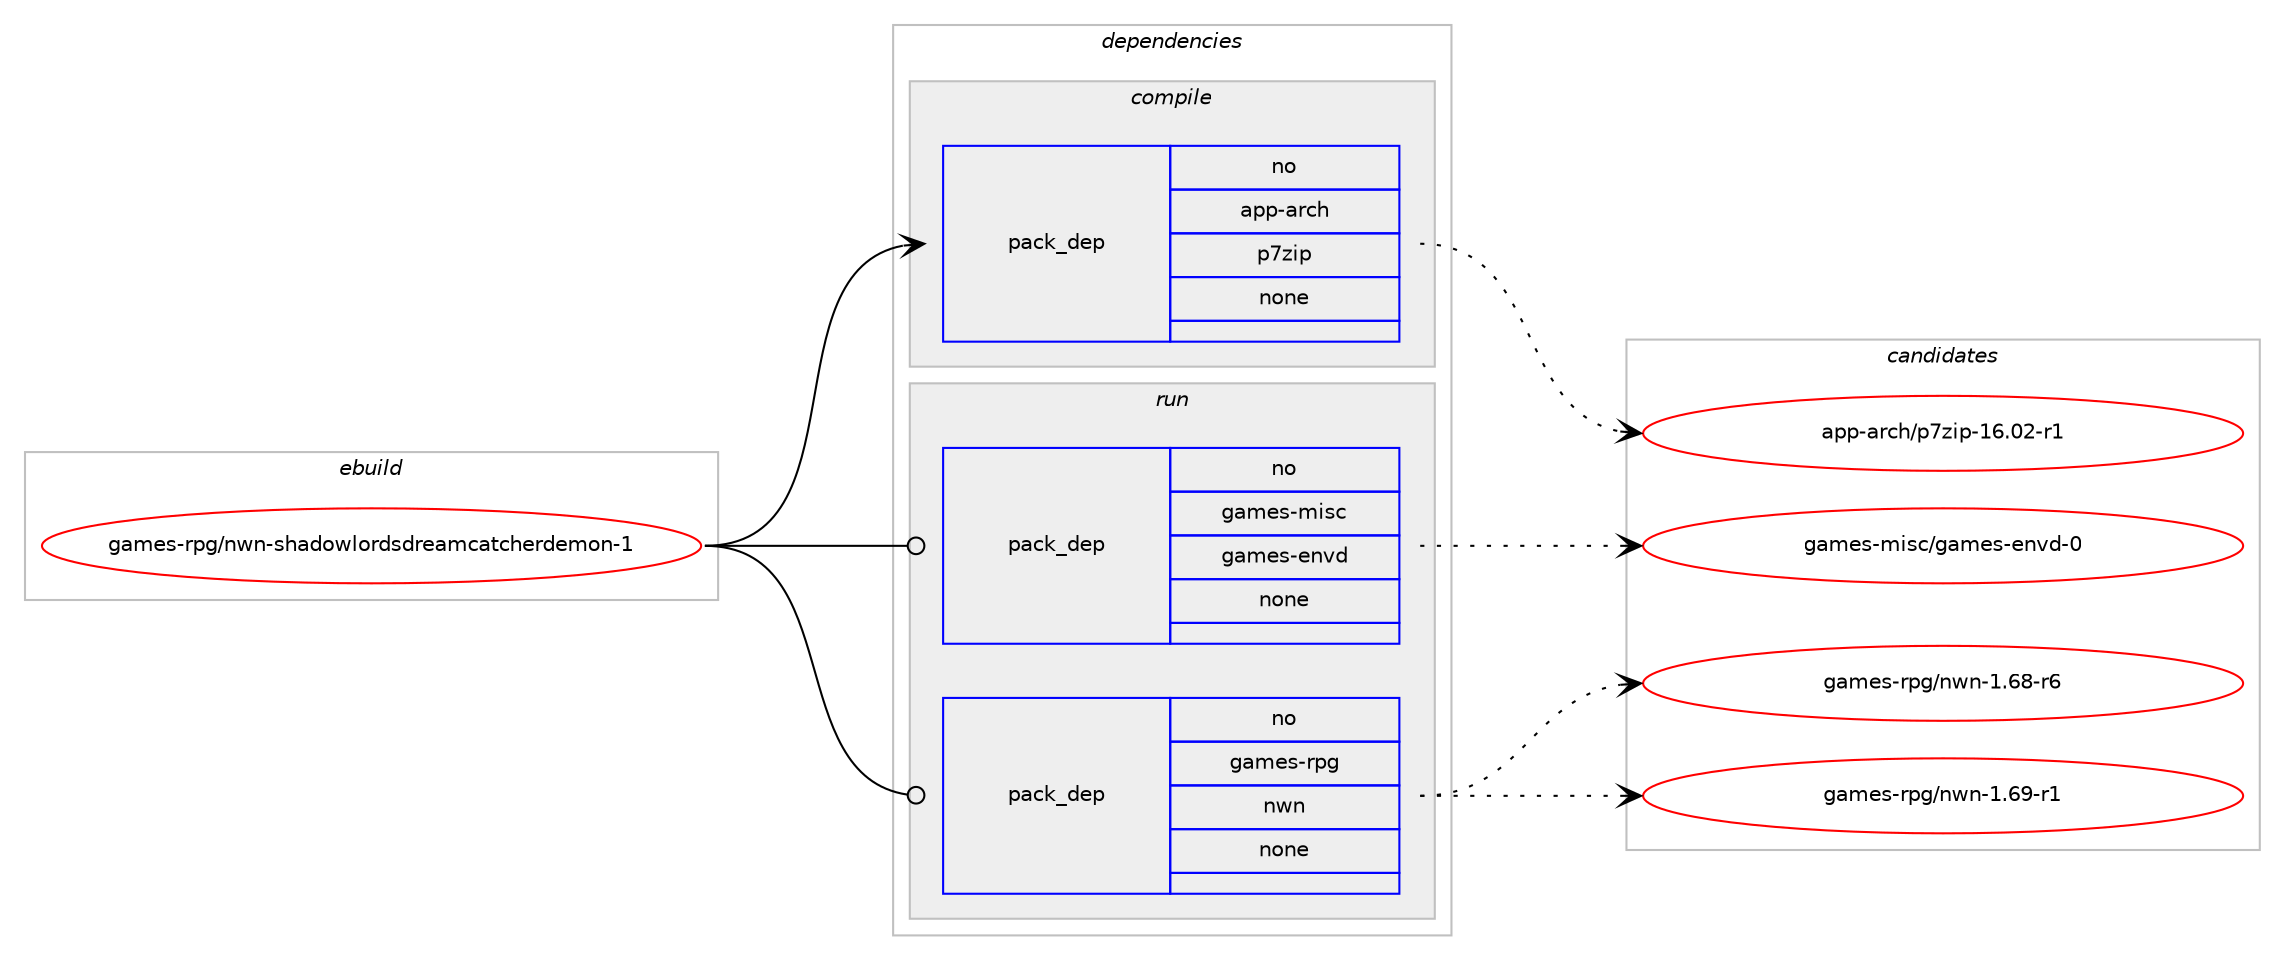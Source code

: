 digraph prolog {

# *************
# Graph options
# *************

newrank=true;
concentrate=true;
compound=true;
graph [rankdir=LR,fontname=Helvetica,fontsize=10,ranksep=1.5];#, ranksep=2.5, nodesep=0.2];
edge  [arrowhead=vee];
node  [fontname=Helvetica,fontsize=10];

# **********
# The ebuild
# **********

subgraph cluster_leftcol {
color=gray;
rank=same;
label=<<i>ebuild</i>>;
id [label="games-rpg/nwn-shadowlordsdreamcatcherdemon-1", color=red, width=4, href="../games-rpg/nwn-shadowlordsdreamcatcherdemon-1.svg"];
}

# ****************
# The dependencies
# ****************

subgraph cluster_midcol {
color=gray;
label=<<i>dependencies</i>>;
subgraph cluster_compile {
fillcolor="#eeeeee";
style=filled;
label=<<i>compile</i>>;
subgraph pack217151 {
dependency302875 [label=<<TABLE BORDER="0" CELLBORDER="1" CELLSPACING="0" CELLPADDING="4" WIDTH="220"><TR><TD ROWSPAN="6" CELLPADDING="30">pack_dep</TD></TR><TR><TD WIDTH="110">no</TD></TR><TR><TD>app-arch</TD></TR><TR><TD>p7zip</TD></TR><TR><TD>none</TD></TR><TR><TD></TD></TR></TABLE>>, shape=none, color=blue];
}
id:e -> dependency302875:w [weight=20,style="solid",arrowhead="vee"];
}
subgraph cluster_compileandrun {
fillcolor="#eeeeee";
style=filled;
label=<<i>compile and run</i>>;
}
subgraph cluster_run {
fillcolor="#eeeeee";
style=filled;
label=<<i>run</i>>;
subgraph pack217152 {
dependency302876 [label=<<TABLE BORDER="0" CELLBORDER="1" CELLSPACING="0" CELLPADDING="4" WIDTH="220"><TR><TD ROWSPAN="6" CELLPADDING="30">pack_dep</TD></TR><TR><TD WIDTH="110">no</TD></TR><TR><TD>games-misc</TD></TR><TR><TD>games-envd</TD></TR><TR><TD>none</TD></TR><TR><TD></TD></TR></TABLE>>, shape=none, color=blue];
}
id:e -> dependency302876:w [weight=20,style="solid",arrowhead="odot"];
subgraph pack217153 {
dependency302877 [label=<<TABLE BORDER="0" CELLBORDER="1" CELLSPACING="0" CELLPADDING="4" WIDTH="220"><TR><TD ROWSPAN="6" CELLPADDING="30">pack_dep</TD></TR><TR><TD WIDTH="110">no</TD></TR><TR><TD>games-rpg</TD></TR><TR><TD>nwn</TD></TR><TR><TD>none</TD></TR><TR><TD></TD></TR></TABLE>>, shape=none, color=blue];
}
id:e -> dependency302877:w [weight=20,style="solid",arrowhead="odot"];
}
}

# **************
# The candidates
# **************

subgraph cluster_choices {
rank=same;
color=gray;
label=<<i>candidates</i>>;

subgraph choice217151 {
color=black;
nodesep=1;
choice9711211245971149910447112551221051124549544648504511449 [label="app-arch/p7zip-16.02-r1", color=red, width=4,href="../app-arch/p7zip-16.02-r1.svg"];
dependency302875:e -> choice9711211245971149910447112551221051124549544648504511449:w [style=dotted,weight="100"];
}
subgraph choice217152 {
color=black;
nodesep=1;
choice1039710910111545109105115994710397109101115451011101181004548 [label="games-misc/games-envd-0", color=red, width=4,href="../games-misc/games-envd-0.svg"];
dependency302876:e -> choice1039710910111545109105115994710397109101115451011101181004548:w [style=dotted,weight="100"];
}
subgraph choice217153 {
color=black;
nodesep=1;
choice10397109101115451141121034711011911045494654564511454 [label="games-rpg/nwn-1.68-r6", color=red, width=4,href="../games-rpg/nwn-1.68-r6.svg"];
choice10397109101115451141121034711011911045494654574511449 [label="games-rpg/nwn-1.69-r1", color=red, width=4,href="../games-rpg/nwn-1.69-r1.svg"];
dependency302877:e -> choice10397109101115451141121034711011911045494654564511454:w [style=dotted,weight="100"];
dependency302877:e -> choice10397109101115451141121034711011911045494654574511449:w [style=dotted,weight="100"];
}
}

}
